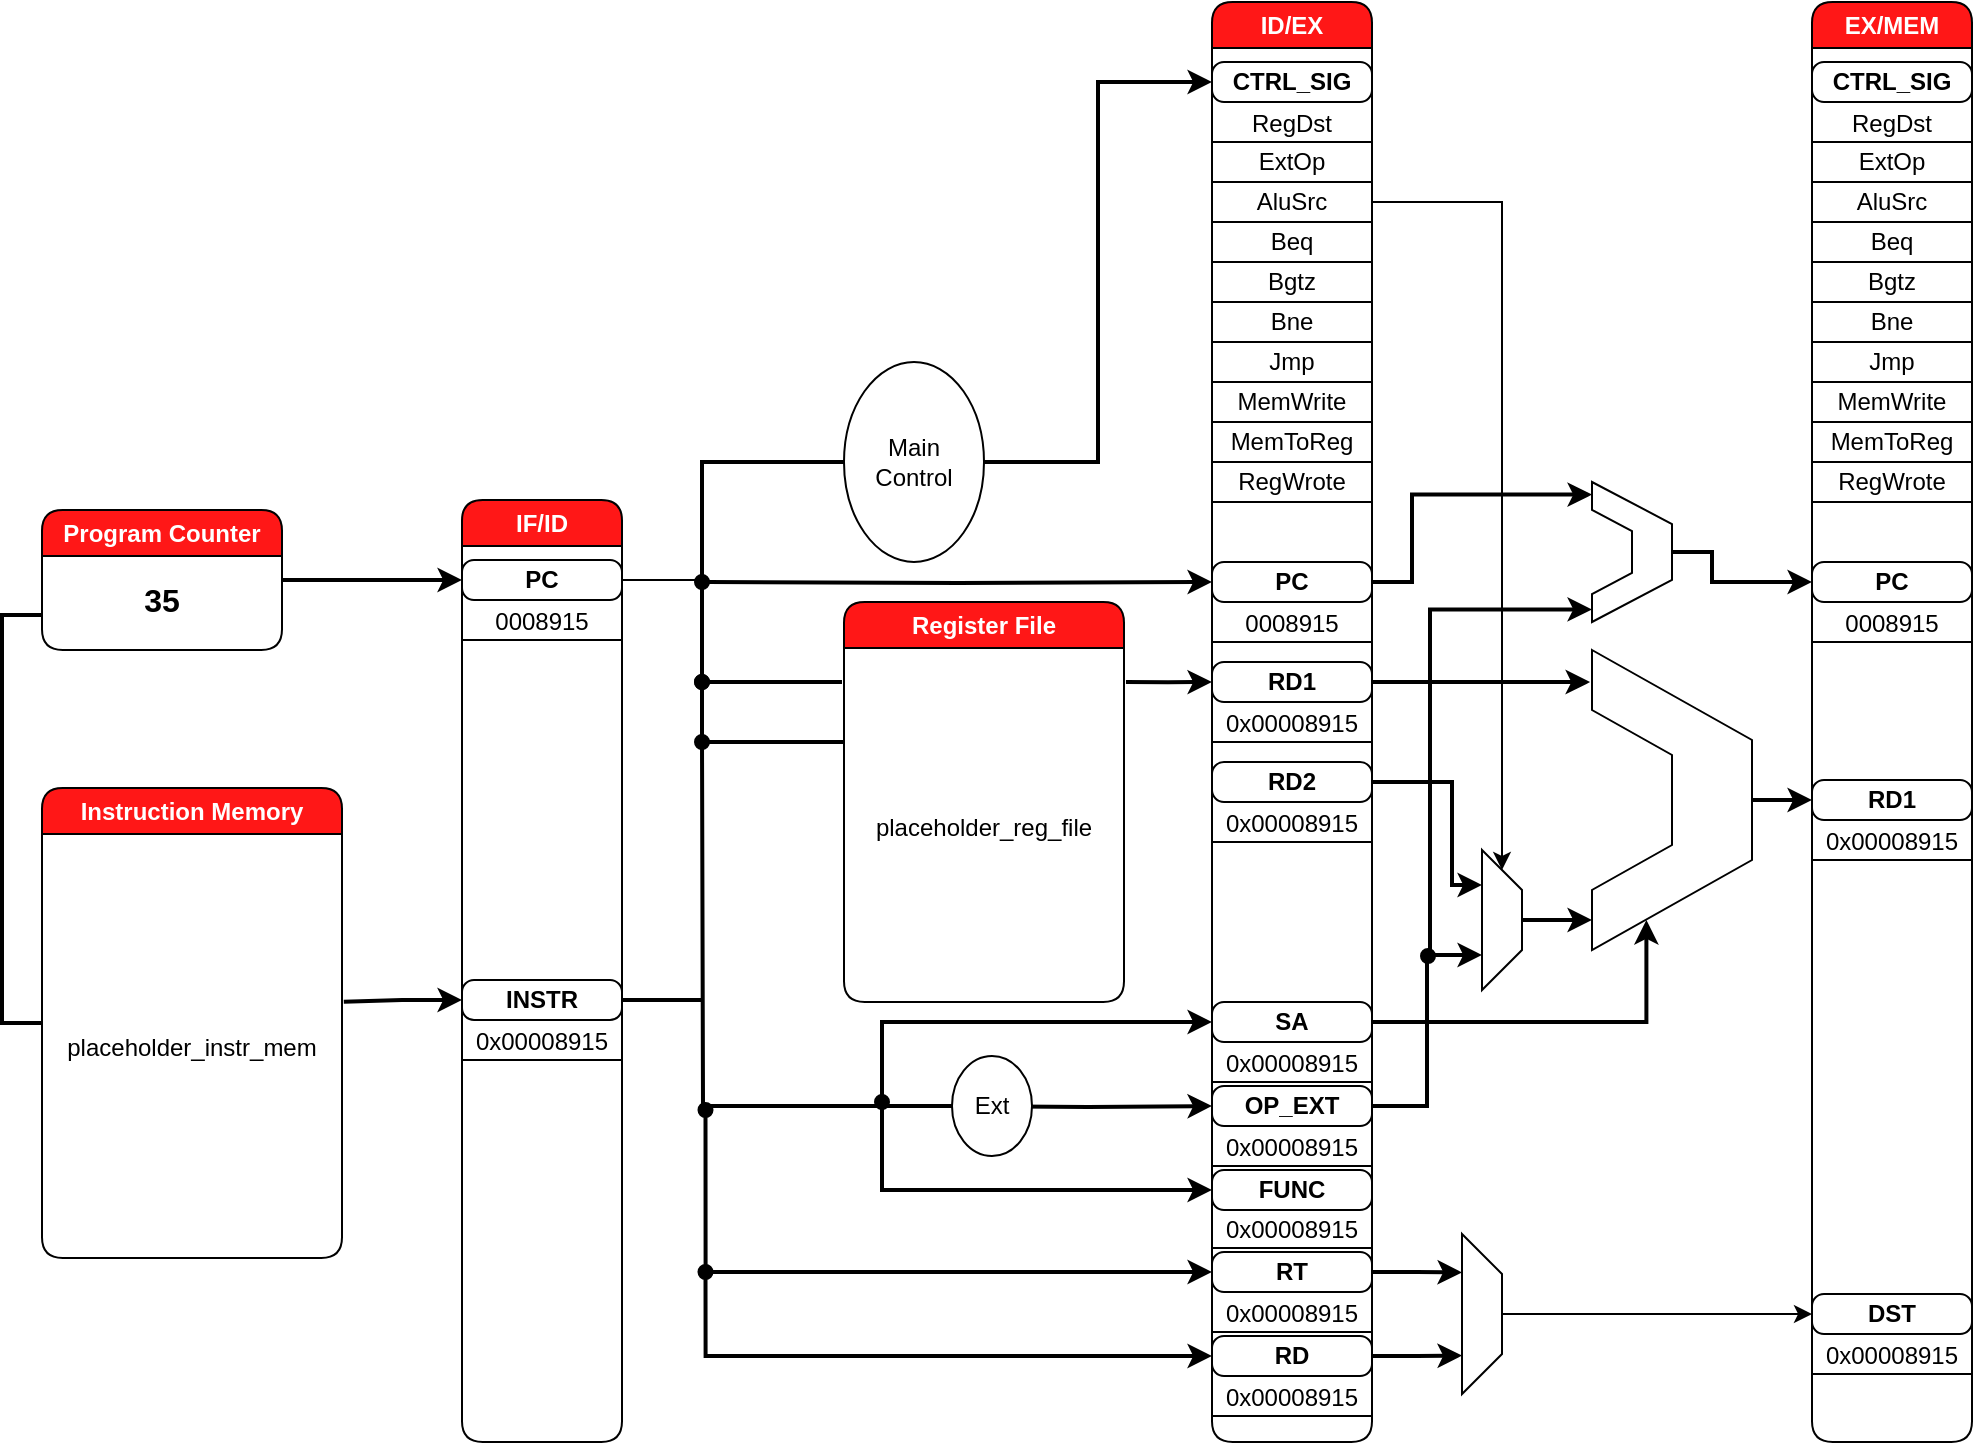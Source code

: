 <mxfile version="24.7.17">
  <diagram name="Page-1" id="kgUyGNkdVzjtBEyI5HbM">
    <mxGraphModel dx="2284" dy="1944" grid="1" gridSize="10" guides="1" tooltips="1" connect="1" arrows="1" fold="1" page="1" pageScale="1" pageWidth="850" pageHeight="1100" math="0" shadow="0">
      <root>
        <mxCell id="0" />
        <mxCell id="1" parent="0" />
        <mxCell id="fya-JSUQ_MmqU_CgoYYm-9" value="&lt;font color=&quot;#ffffff&quot;&gt;Instruction Memory&lt;/font&gt;" style="swimlane;whiteSpace=wrap;html=1;rounded=1;strokeColor=default;align=center;verticalAlign=middle;fontFamily=Helvetica;fontSize=12;fontColor=default;fillColor=#FF1717;absoluteArcSize=0;swimlaneFillColor=default;" parent="1" vertex="1">
          <mxGeometry x="-30" y="193" width="150" height="235" as="geometry" />
        </mxCell>
        <mxCell id="1W33FOhmNmDA0zy-Gag4-36" value="placeholder_instr_mem" style="text;html=1;align=center;verticalAlign=middle;whiteSpace=wrap;rounded=0;" vertex="1" parent="fya-JSUQ_MmqU_CgoYYm-9">
          <mxGeometry y="27.5" width="150" height="205" as="geometry" />
        </mxCell>
        <mxCell id="fya-JSUQ_MmqU_CgoYYm-11" style="edgeStyle=orthogonalEdgeStyle;rounded=0;orthogonalLoop=1;jettySize=auto;html=1;exitX=0;exitY=0.75;exitDx=0;exitDy=0;entryX=0;entryY=0.5;entryDx=0;entryDy=0;fontFamily=Helvetica;fontSize=12;fontColor=default;endArrow=none;endFill=0;strokeWidth=2;" parent="1" source="fya-JSUQ_MmqU_CgoYYm-10" target="fya-JSUQ_MmqU_CgoYYm-9" edge="1">
          <mxGeometry relative="1" as="geometry" />
        </mxCell>
        <mxCell id="1W33FOhmNmDA0zy-Gag4-61" style="edgeStyle=orthogonalEdgeStyle;rounded=0;orthogonalLoop=1;jettySize=auto;html=1;exitX=1;exitY=0.5;exitDx=0;exitDy=0;strokeWidth=2;" edge="1" parent="1" source="fya-JSUQ_MmqU_CgoYYm-10" target="1W33FOhmNmDA0zy-Gag4-58">
          <mxGeometry relative="1" as="geometry" />
        </mxCell>
        <mxCell id="fya-JSUQ_MmqU_CgoYYm-10" value="&lt;font color=&quot;#ffffff&quot;&gt;Program Counter&lt;/font&gt;" style="swimlane;whiteSpace=wrap;html=1;rounded=1;strokeColor=default;align=center;verticalAlign=middle;fontFamily=Helvetica;fontSize=12;fontColor=default;fillColor=#FF1717;absoluteArcSize=0;swimlaneFillColor=default;" parent="1" vertex="1">
          <mxGeometry x="-30" y="54" width="120" height="70" as="geometry" />
        </mxCell>
        <object label="%pcValue%" pcValue="35" placeholders="1" id="fya-JSUQ_MmqU_CgoYYm-12">
          <mxCell style="text;html=1;align=center;verticalAlign=middle;whiteSpace=wrap;rounded=0;fontFamily=Helvetica;fontSize=16;fontColor=default;fontStyle=1" parent="fya-JSUQ_MmqU_CgoYYm-10" vertex="1">
            <mxGeometry x="30" y="30" width="60" height="30" as="geometry" />
          </mxCell>
        </object>
        <mxCell id="1W33FOhmNmDA0zy-Gag4-19" style="edgeStyle=orthogonalEdgeStyle;rounded=0;orthogonalLoop=1;jettySize=auto;html=1;exitX=1.007;exitY=0.086;exitDx=0;exitDy=0;exitPerimeter=0;strokeWidth=2;entryX=0;entryY=0.5;entryDx=0;entryDy=0;" edge="1" parent="1" source="1W33FOhmNmDA0zy-Gag4-40" target="1W33FOhmNmDA0zy-Gag4-68">
          <mxGeometry relative="1" as="geometry">
            <mxPoint x="476" y="140" as="sourcePoint" />
            <mxPoint x="545" y="140" as="targetPoint" />
          </mxGeometry>
        </mxCell>
        <mxCell id="fya-JSUQ_MmqU_CgoYYm-27" value="&lt;font color=&quot;#ffffff&quot;&gt;Register File&lt;/font&gt;" style="swimlane;whiteSpace=wrap;html=1;rounded=1;strokeColor=default;align=center;verticalAlign=middle;fontFamily=Helvetica;fontSize=12;fontColor=default;fillColor=#FF1717;absoluteArcSize=0;swimlaneFillColor=default;points=[[0,0,0,0,0],[0,0.18,0,0,0],[0,0.35,0,0,0],[0,0.5,0,0,0],[0,0.75,0,0,0],[0,1,0,0,0],[0.25,0,0,0,0],[0.25,1,0,0,0],[0.5,0,0,0,0],[0.5,1,0,0,0],[0.75,0,0,0,0],[0.75,1,0,0,0],[0.98,0.35,0,0,0],[1,0,0,0,0],[1,0.2,0,0,0],[1,0.75,0,0,0],[1,1,0,0,0]];" parent="1" vertex="1">
          <mxGeometry x="371" y="100" width="140" height="200" as="geometry">
            <mxRectangle x="370" y="170" width="70" height="30" as="alternateBounds" />
          </mxGeometry>
        </mxCell>
        <mxCell id="1W33FOhmNmDA0zy-Gag4-40" value="placeholder_reg_file" style="text;html=1;align=center;verticalAlign=middle;whiteSpace=wrap;rounded=0;" vertex="1" parent="fya-JSUQ_MmqU_CgoYYm-27">
          <mxGeometry y="25" width="140" height="175" as="geometry" />
        </mxCell>
        <mxCell id="1W33FOhmNmDA0zy-Gag4-4" value="" style="endArrow=oval;html=1;rounded=0;edgeStyle=orthogonalEdgeStyle;endFill=1;exitX=0;exitY=0.35;exitDx=0;exitDy=0;exitPerimeter=0;strokeWidth=2;" edge="1" parent="1" source="fya-JSUQ_MmqU_CgoYYm-27">
          <mxGeometry width="50" height="50" relative="1" as="geometry">
            <mxPoint x="330" y="180" as="sourcePoint" />
            <mxPoint x="300" y="140" as="targetPoint" />
            <Array as="points">
              <mxPoint x="370" y="170" />
              <mxPoint x="300" y="170" />
            </Array>
          </mxGeometry>
        </mxCell>
        <mxCell id="1W33FOhmNmDA0zy-Gag4-105" style="edgeStyle=orthogonalEdgeStyle;rounded=0;orthogonalLoop=1;jettySize=auto;html=1;exitX=1;exitY=0.5;exitDx=0;exitDy=0;entryX=0;entryY=0.5;entryDx=0;entryDy=0;strokeWidth=2;" edge="1" parent="1" source="1W33FOhmNmDA0zy-Gag4-5" target="1W33FOhmNmDA0zy-Gag4-94">
          <mxGeometry relative="1" as="geometry" />
        </mxCell>
        <mxCell id="1W33FOhmNmDA0zy-Gag4-5" value="Main&lt;div&gt;Control&lt;/div&gt;" style="ellipse;whiteSpace=wrap;html=1;" vertex="1" parent="1">
          <mxGeometry x="371" y="-20" width="70" height="100" as="geometry" />
        </mxCell>
        <mxCell id="1W33FOhmNmDA0zy-Gag4-6" value="" style="endArrow=oval;html=1;rounded=0;edgeStyle=orthogonalEdgeStyle;exitX=0;exitY=0.5;exitDx=0;exitDy=0;endFill=1;strokeWidth=2;" edge="1" parent="1" source="1W33FOhmNmDA0zy-Gag4-5">
          <mxGeometry width="50" height="50" relative="1" as="geometry">
            <mxPoint x="400" y="100" as="sourcePoint" />
            <mxPoint x="300" y="140" as="targetPoint" />
            <Array as="points">
              <mxPoint x="300" y="30" />
            </Array>
          </mxGeometry>
        </mxCell>
        <mxCell id="1W33FOhmNmDA0zy-Gag4-12" value="" style="endArrow=none;html=1;rounded=0;strokeWidth=2;" edge="1" parent="1">
          <mxGeometry width="50" height="50" relative="1" as="geometry">
            <mxPoint x="300" y="140" as="sourcePoint" />
            <mxPoint x="370" y="140" as="targetPoint" />
          </mxGeometry>
        </mxCell>
        <mxCell id="1W33FOhmNmDA0zy-Gag4-13" style="edgeStyle=orthogonalEdgeStyle;rounded=0;orthogonalLoop=1;jettySize=auto;html=1;entryX=0;entryY=0.5;entryDx=0;entryDy=0;startArrow=oval;startFill=1;strokeWidth=2;" edge="1" parent="1" target="1W33FOhmNmDA0zy-Gag4-71">
          <mxGeometry relative="1" as="geometry">
            <mxPoint x="300" y="90" as="sourcePoint" />
            <mxPoint x="580" y="90" as="targetPoint" />
          </mxGeometry>
        </mxCell>
        <mxCell id="1W33FOhmNmDA0zy-Gag4-24" style="edgeStyle=orthogonalEdgeStyle;rounded=0;orthogonalLoop=1;jettySize=auto;html=1;exitX=1;exitY=0.5;exitDx=0;exitDy=0;strokeWidth=2;entryX=0;entryY=0.5;entryDx=0;entryDy=0;" edge="1" parent="1" target="1W33FOhmNmDA0zy-Gag4-80">
          <mxGeometry relative="1" as="geometry">
            <mxPoint x="430" y="352" as="sourcePoint" />
            <mxPoint x="545" y="355" as="targetPoint" />
          </mxGeometry>
        </mxCell>
        <mxCell id="1W33FOhmNmDA0zy-Gag4-21" value="Ext" style="ellipse;whiteSpace=wrap;html=1;" vertex="1" parent="1">
          <mxGeometry x="425" y="327" width="40" height="50" as="geometry" />
        </mxCell>
        <mxCell id="1W33FOhmNmDA0zy-Gag4-25" value="" style="endArrow=oval;html=1;rounded=0;edgeStyle=orthogonalEdgeStyle;exitX=0;exitY=0.5;exitDx=0;exitDy=0;endFill=1;strokeWidth=2;" edge="1" parent="1" source="1W33FOhmNmDA0zy-Gag4-21">
          <mxGeometry width="50" height="50" relative="1" as="geometry">
            <mxPoint x="300" y="355" as="sourcePoint" />
            <mxPoint x="300" y="170" as="targetPoint" />
          </mxGeometry>
        </mxCell>
        <mxCell id="1W33FOhmNmDA0zy-Gag4-27" value="" style="endArrow=none;html=1;rounded=0;edgeStyle=orthogonalEdgeStyle;endFill=0;startArrow=classic;startFill=1;strokeWidth=2;exitX=0;exitY=0.5;exitDx=0;exitDy=0;" edge="1" parent="1" source="1W33FOhmNmDA0zy-Gag4-77">
          <mxGeometry width="50" height="50" relative="1" as="geometry">
            <mxPoint x="580" y="319" as="sourcePoint" />
            <mxPoint x="390" y="350" as="targetPoint" />
            <Array as="points">
              <mxPoint x="390" y="310" />
            </Array>
          </mxGeometry>
        </mxCell>
        <mxCell id="1W33FOhmNmDA0zy-Gag4-29" value="" style="endArrow=oval;html=1;rounded=0;edgeStyle=orthogonalEdgeStyle;endFill=1;startArrow=classic;startFill=1;strokeWidth=2;exitX=0;exitY=0.5;exitDx=0;exitDy=0;" edge="1" parent="1" source="1W33FOhmNmDA0zy-Gag4-83">
          <mxGeometry width="50" height="50" relative="1" as="geometry">
            <mxPoint x="580" y="389" as="sourcePoint" />
            <mxPoint x="390" y="350" as="targetPoint" />
            <Array as="points">
              <mxPoint x="390" y="394" />
            </Array>
          </mxGeometry>
        </mxCell>
        <mxCell id="1W33FOhmNmDA0zy-Gag4-34" value="" style="endArrow=oval;html=1;rounded=0;edgeStyle=orthogonalEdgeStyle;endFill=1;strokeWidth=2;exitX=0;exitY=0.5;exitDx=0;exitDy=0;startArrow=classic;startFill=1;" edge="1" parent="1" source="1W33FOhmNmDA0zy-Gag4-87">
          <mxGeometry width="50" height="50" relative="1" as="geometry">
            <mxPoint x="580.25" y="409" as="sourcePoint" />
            <mxPoint x="301.75" y="354" as="targetPoint" />
            <Array as="points">
              <mxPoint x="302" y="435" />
            </Array>
          </mxGeometry>
        </mxCell>
        <mxCell id="1W33FOhmNmDA0zy-Gag4-44" value="&lt;font color=&quot;#ffffff&quot;&gt;IF/ID&lt;/font&gt;" style="swimlane;whiteSpace=wrap;html=1;rounded=1;strokeColor=default;align=center;verticalAlign=middle;fontFamily=Helvetica;fontSize=12;fontColor=default;fillColor=#FF1717;absoluteArcSize=0;swimlaneFillColor=default;" vertex="1" parent="1">
          <mxGeometry x="180" y="49" width="80" height="471" as="geometry">
            <mxRectangle x="370" y="170" width="70" height="30" as="alternateBounds" />
          </mxGeometry>
        </mxCell>
        <mxCell id="1W33FOhmNmDA0zy-Gag4-49" value="" style="group" vertex="1" connectable="0" parent="1W33FOhmNmDA0zy-Gag4-44">
          <mxGeometry y="240" width="80" height="40" as="geometry" />
        </mxCell>
        <mxCell id="1W33FOhmNmDA0zy-Gag4-48" value="0x00008915" style="rounded=0;whiteSpace=wrap;html=1;verticalAlign=bottom;" vertex="1" parent="1W33FOhmNmDA0zy-Gag4-49">
          <mxGeometry y="10" width="80" height="30" as="geometry" />
        </mxCell>
        <mxCell id="1W33FOhmNmDA0zy-Gag4-63" style="edgeStyle=orthogonalEdgeStyle;rounded=0;orthogonalLoop=1;jettySize=auto;html=1;exitX=1;exitY=0.5;exitDx=0;exitDy=0;endArrow=none;endFill=0;strokeWidth=2;" edge="1" parent="1W33FOhmNmDA0zy-Gag4-49" source="1W33FOhmNmDA0zy-Gag4-47">
          <mxGeometry relative="1" as="geometry">
            <mxPoint x="120" y="10" as="targetPoint" />
          </mxGeometry>
        </mxCell>
        <mxCell id="1W33FOhmNmDA0zy-Gag4-47" value="&lt;b&gt;INSTR&lt;/b&gt;" style="rounded=1;whiteSpace=wrap;html=1;arcSize=30;" vertex="1" parent="1W33FOhmNmDA0zy-Gag4-49">
          <mxGeometry width="80" height="20" as="geometry" />
        </mxCell>
        <mxCell id="1W33FOhmNmDA0zy-Gag4-56" value="" style="group" vertex="1" connectable="0" parent="1W33FOhmNmDA0zy-Gag4-44">
          <mxGeometry y="30" width="80" height="40" as="geometry" />
        </mxCell>
        <mxCell id="1W33FOhmNmDA0zy-Gag4-57" value="0008915" style="rounded=0;whiteSpace=wrap;html=1;verticalAlign=bottom;" vertex="1" parent="1W33FOhmNmDA0zy-Gag4-56">
          <mxGeometry y="10" width="80" height="30" as="geometry" />
        </mxCell>
        <mxCell id="1W33FOhmNmDA0zy-Gag4-64" style="edgeStyle=orthogonalEdgeStyle;rounded=0;orthogonalLoop=1;jettySize=auto;html=1;exitX=1;exitY=0.5;exitDx=0;exitDy=0;endArrow=none;endFill=0;" edge="1" parent="1W33FOhmNmDA0zy-Gag4-56" source="1W33FOhmNmDA0zy-Gag4-58">
          <mxGeometry relative="1" as="geometry">
            <mxPoint x="120" y="10" as="targetPoint" />
          </mxGeometry>
        </mxCell>
        <mxCell id="1W33FOhmNmDA0zy-Gag4-58" value="&lt;b&gt;PC&lt;/b&gt;" style="rounded=1;whiteSpace=wrap;html=1;arcSize=30;" vertex="1" parent="1W33FOhmNmDA0zy-Gag4-56">
          <mxGeometry width="80" height="20" as="geometry" />
        </mxCell>
        <mxCell id="1W33FOhmNmDA0zy-Gag4-62" style="edgeStyle=orthogonalEdgeStyle;rounded=0;orthogonalLoop=1;jettySize=auto;html=1;exitX=0;exitY=0.5;exitDx=0;exitDy=0;entryX=1.006;entryY=0.387;entryDx=0;entryDy=0;entryPerimeter=0;startArrow=classic;startFill=1;endArrow=none;endFill=0;strokeWidth=2;" edge="1" parent="1" source="1W33FOhmNmDA0zy-Gag4-47" target="1W33FOhmNmDA0zy-Gag4-36">
          <mxGeometry relative="1" as="geometry" />
        </mxCell>
        <mxCell id="1W33FOhmNmDA0zy-Gag4-65" value="&lt;font color=&quot;#ffffff&quot;&gt;ID/EX&lt;/font&gt;" style="swimlane;whiteSpace=wrap;html=1;rounded=1;strokeColor=default;align=center;verticalAlign=middle;fontFamily=Helvetica;fontSize=12;fontColor=default;fillColor=#FF1717;absoluteArcSize=0;swimlaneFillColor=default;" vertex="1" parent="1">
          <mxGeometry x="555" y="-200" width="80" height="720" as="geometry">
            <mxRectangle x="370" y="170" width="70" height="30" as="alternateBounds" />
          </mxGeometry>
        </mxCell>
        <mxCell id="1W33FOhmNmDA0zy-Gag4-66" value="" style="group;" vertex="1" connectable="0" parent="1W33FOhmNmDA0zy-Gag4-65">
          <mxGeometry y="330" width="80" height="40" as="geometry" />
        </mxCell>
        <mxCell id="1W33FOhmNmDA0zy-Gag4-67" value="0x00008915" style="rounded=0;whiteSpace=wrap;html=1;verticalAlign=bottom;" vertex="1" parent="1W33FOhmNmDA0zy-Gag4-66">
          <mxGeometry y="10" width="80" height="30" as="geometry" />
        </mxCell>
        <mxCell id="1W33FOhmNmDA0zy-Gag4-68" value="&lt;b&gt;RD1&lt;/b&gt;" style="rounded=1;whiteSpace=wrap;html=1;arcSize=30;" vertex="1" parent="1W33FOhmNmDA0zy-Gag4-66">
          <mxGeometry width="80" height="20" as="geometry" />
        </mxCell>
        <mxCell id="1W33FOhmNmDA0zy-Gag4-69" value="" style="group;" vertex="1" connectable="0" parent="1W33FOhmNmDA0zy-Gag4-65">
          <mxGeometry y="280" width="80" height="40" as="geometry" />
        </mxCell>
        <mxCell id="1W33FOhmNmDA0zy-Gag4-70" value="0008915" style="rounded=0;whiteSpace=wrap;html=1;verticalAlign=bottom;" vertex="1" parent="1W33FOhmNmDA0zy-Gag4-69">
          <mxGeometry y="10" width="80" height="30" as="geometry" />
        </mxCell>
        <mxCell id="1W33FOhmNmDA0zy-Gag4-71" value="&lt;b&gt;PC&lt;/b&gt;" style="rounded=1;whiteSpace=wrap;html=1;arcSize=30;" vertex="1" parent="1W33FOhmNmDA0zy-Gag4-69">
          <mxGeometry width="80" height="20" as="geometry" />
        </mxCell>
        <mxCell id="1W33FOhmNmDA0zy-Gag4-72" value="" style="group;" vertex="1" connectable="0" parent="1W33FOhmNmDA0zy-Gag4-65">
          <mxGeometry y="380" width="80" height="40" as="geometry" />
        </mxCell>
        <mxCell id="1W33FOhmNmDA0zy-Gag4-73" value="0x00008915" style="rounded=0;whiteSpace=wrap;html=1;verticalAlign=bottom;" vertex="1" parent="1W33FOhmNmDA0zy-Gag4-72">
          <mxGeometry y="10" width="80" height="30" as="geometry" />
        </mxCell>
        <mxCell id="1W33FOhmNmDA0zy-Gag4-74" value="&lt;b&gt;RD2&lt;/b&gt;" style="rounded=1;whiteSpace=wrap;html=1;arcSize=30;" vertex="1" parent="1W33FOhmNmDA0zy-Gag4-72">
          <mxGeometry width="80" height="20" as="geometry" />
        </mxCell>
        <mxCell id="1W33FOhmNmDA0zy-Gag4-75" value="" style="group;" vertex="1" connectable="0" parent="1W33FOhmNmDA0zy-Gag4-65">
          <mxGeometry y="500" width="80" height="40" as="geometry" />
        </mxCell>
        <mxCell id="1W33FOhmNmDA0zy-Gag4-76" value="0x00008915" style="rounded=0;whiteSpace=wrap;html=1;verticalAlign=bottom;" vertex="1" parent="1W33FOhmNmDA0zy-Gag4-75">
          <mxGeometry y="10" width="80" height="30" as="geometry" />
        </mxCell>
        <mxCell id="1W33FOhmNmDA0zy-Gag4-77" value="&lt;b&gt;SA&lt;/b&gt;" style="rounded=1;whiteSpace=wrap;html=1;arcSize=30;" vertex="1" parent="1W33FOhmNmDA0zy-Gag4-75">
          <mxGeometry width="80" height="20" as="geometry" />
        </mxCell>
        <mxCell id="1W33FOhmNmDA0zy-Gag4-78" value="" style="group;" vertex="1" connectable="0" parent="1W33FOhmNmDA0zy-Gag4-65">
          <mxGeometry y="542" width="80" height="40" as="geometry" />
        </mxCell>
        <mxCell id="1W33FOhmNmDA0zy-Gag4-79" value="0x00008915" style="rounded=0;whiteSpace=wrap;html=1;verticalAlign=bottom;" vertex="1" parent="1W33FOhmNmDA0zy-Gag4-78">
          <mxGeometry y="10" width="80" height="30" as="geometry" />
        </mxCell>
        <mxCell id="1W33FOhmNmDA0zy-Gag4-80" value="&lt;b&gt;OP_EXT&lt;/b&gt;" style="rounded=1;whiteSpace=wrap;html=1;arcSize=30;" vertex="1" parent="1W33FOhmNmDA0zy-Gag4-78">
          <mxGeometry width="80" height="20" as="geometry" />
        </mxCell>
        <mxCell id="1W33FOhmNmDA0zy-Gag4-81" value="" style="group;" vertex="1" connectable="0" parent="1W33FOhmNmDA0zy-Gag4-65">
          <mxGeometry y="583" width="80" height="40" as="geometry" />
        </mxCell>
        <mxCell id="1W33FOhmNmDA0zy-Gag4-82" value="0x00008915" style="rounded=0;whiteSpace=wrap;html=1;verticalAlign=bottom;" vertex="1" parent="1W33FOhmNmDA0zy-Gag4-81">
          <mxGeometry y="10" width="80" height="30" as="geometry" />
        </mxCell>
        <mxCell id="1W33FOhmNmDA0zy-Gag4-83" value="&lt;b&gt;FUNC&lt;/b&gt;" style="rounded=1;whiteSpace=wrap;html=1;arcSize=30;" vertex="1" parent="1W33FOhmNmDA0zy-Gag4-81">
          <mxGeometry y="1" width="80" height="20" as="geometry" />
        </mxCell>
        <mxCell id="1W33FOhmNmDA0zy-Gag4-85" value="" style="group;" vertex="1" connectable="0" parent="1W33FOhmNmDA0zy-Gag4-65">
          <mxGeometry y="625" width="80" height="40" as="geometry" />
        </mxCell>
        <mxCell id="1W33FOhmNmDA0zy-Gag4-86" value="0x00008915" style="rounded=0;whiteSpace=wrap;html=1;verticalAlign=bottom;" vertex="1" parent="1W33FOhmNmDA0zy-Gag4-85">
          <mxGeometry y="10" width="80" height="30" as="geometry" />
        </mxCell>
        <mxCell id="1W33FOhmNmDA0zy-Gag4-87" value="&lt;b&gt;RT&lt;/b&gt;" style="rounded=1;whiteSpace=wrap;html=1;arcSize=30;" vertex="1" parent="1W33FOhmNmDA0zy-Gag4-85">
          <mxGeometry width="80" height="20" as="geometry" />
        </mxCell>
        <mxCell id="1W33FOhmNmDA0zy-Gag4-89" value="" style="group;" vertex="1" connectable="0" parent="1W33FOhmNmDA0zy-Gag4-65">
          <mxGeometry y="667" width="80" height="40" as="geometry" />
        </mxCell>
        <mxCell id="1W33FOhmNmDA0zy-Gag4-90" value="0x00008915" style="rounded=0;whiteSpace=wrap;html=1;verticalAlign=bottom;" vertex="1" parent="1W33FOhmNmDA0zy-Gag4-89">
          <mxGeometry y="10" width="80" height="30" as="geometry" />
        </mxCell>
        <mxCell id="1W33FOhmNmDA0zy-Gag4-91" value="&lt;b&gt;RD&lt;/b&gt;" style="rounded=1;whiteSpace=wrap;html=1;arcSize=30;" vertex="1" parent="1W33FOhmNmDA0zy-Gag4-89">
          <mxGeometry width="80" height="20" as="geometry" />
        </mxCell>
        <mxCell id="1W33FOhmNmDA0zy-Gag4-104" value="" style="group" vertex="1" connectable="0" parent="1W33FOhmNmDA0zy-Gag4-65">
          <mxGeometry y="30" width="80" height="220" as="geometry" />
        </mxCell>
        <mxCell id="1W33FOhmNmDA0zy-Gag4-92" value="" style="group;" vertex="1" connectable="0" parent="1W33FOhmNmDA0zy-Gag4-104">
          <mxGeometry width="80" height="40" as="geometry" />
        </mxCell>
        <mxCell id="1W33FOhmNmDA0zy-Gag4-93" value="RegDst" style="rounded=0;whiteSpace=wrap;html=1;verticalAlign=bottom;" vertex="1" parent="1W33FOhmNmDA0zy-Gag4-92">
          <mxGeometry y="10" width="80" height="30" as="geometry" />
        </mxCell>
        <mxCell id="1W33FOhmNmDA0zy-Gag4-94" value="&lt;b&gt;CTRL_SIG&lt;/b&gt;" style="rounded=1;whiteSpace=wrap;html=1;arcSize=30;" vertex="1" parent="1W33FOhmNmDA0zy-Gag4-92">
          <mxGeometry width="80" height="20" as="geometry" />
        </mxCell>
        <mxCell id="1W33FOhmNmDA0zy-Gag4-95" value="ExtOp" style="rounded=0;whiteSpace=wrap;html=1;" vertex="1" parent="1W33FOhmNmDA0zy-Gag4-104">
          <mxGeometry y="40" width="80" height="20" as="geometry" />
        </mxCell>
        <mxCell id="1W33FOhmNmDA0zy-Gag4-96" value="AluSrc" style="rounded=0;whiteSpace=wrap;html=1;" vertex="1" parent="1W33FOhmNmDA0zy-Gag4-104">
          <mxGeometry y="60" width="80" height="20" as="geometry" />
        </mxCell>
        <mxCell id="1W33FOhmNmDA0zy-Gag4-97" value="Beq" style="rounded=0;whiteSpace=wrap;html=1;" vertex="1" parent="1W33FOhmNmDA0zy-Gag4-104">
          <mxGeometry y="80" width="80" height="20" as="geometry" />
        </mxCell>
        <mxCell id="1W33FOhmNmDA0zy-Gag4-98" value="Bgtz" style="rounded=0;whiteSpace=wrap;html=1;" vertex="1" parent="1W33FOhmNmDA0zy-Gag4-104">
          <mxGeometry y="100" width="80" height="20" as="geometry" />
        </mxCell>
        <mxCell id="1W33FOhmNmDA0zy-Gag4-99" value="Bne" style="rounded=0;whiteSpace=wrap;html=1;" vertex="1" parent="1W33FOhmNmDA0zy-Gag4-104">
          <mxGeometry y="120" width="80" height="20" as="geometry" />
        </mxCell>
        <mxCell id="1W33FOhmNmDA0zy-Gag4-100" value="Jmp" style="rounded=0;whiteSpace=wrap;html=1;" vertex="1" parent="1W33FOhmNmDA0zy-Gag4-104">
          <mxGeometry y="140" width="80" height="20" as="geometry" />
        </mxCell>
        <mxCell id="1W33FOhmNmDA0zy-Gag4-101" value="MemWrite" style="rounded=0;whiteSpace=wrap;html=1;" vertex="1" parent="1W33FOhmNmDA0zy-Gag4-104">
          <mxGeometry y="160" width="80" height="20" as="geometry" />
        </mxCell>
        <mxCell id="1W33FOhmNmDA0zy-Gag4-102" value="MemToReg" style="rounded=0;whiteSpace=wrap;html=1;" vertex="1" parent="1W33FOhmNmDA0zy-Gag4-104">
          <mxGeometry y="180" width="80" height="20" as="geometry" />
        </mxCell>
        <mxCell id="1W33FOhmNmDA0zy-Gag4-103" value="RegWrote" style="rounded=0;whiteSpace=wrap;html=1;" vertex="1" parent="1W33FOhmNmDA0zy-Gag4-104">
          <mxGeometry y="200" width="80" height="20" as="geometry" />
        </mxCell>
        <mxCell id="1W33FOhmNmDA0zy-Gag4-88" value="" style="endArrow=oval;html=1;rounded=0;edgeStyle=orthogonalEdgeStyle;endFill=1;strokeWidth=2;startArrow=classic;startFill=1;exitX=0;exitY=0.5;exitDx=0;exitDy=0;" edge="1" parent="1" source="1W33FOhmNmDA0zy-Gag4-91">
          <mxGeometry width="50" height="50" relative="1" as="geometry">
            <mxPoint x="530" y="490" as="sourcePoint" />
            <mxPoint x="301.75" y="435" as="targetPoint" />
            <Array as="points">
              <mxPoint x="302" y="477" />
            </Array>
          </mxGeometry>
        </mxCell>
        <mxCell id="1W33FOhmNmDA0zy-Gag4-162" style="edgeStyle=orthogonalEdgeStyle;rounded=0;orthogonalLoop=1;jettySize=auto;html=1;exitX=1;exitY=0.5;exitDx=0;exitDy=0;exitPerimeter=0;entryX=0;entryY=0.5;entryDx=0;entryDy=0;strokeWidth=2;" edge="1" parent="1" source="1W33FOhmNmDA0zy-Gag4-107" target="1W33FOhmNmDA0zy-Gag4-118">
          <mxGeometry relative="1" as="geometry" />
        </mxCell>
        <mxCell id="1W33FOhmNmDA0zy-Gag4-107" value="" style="shape=stencil(tZXRjoIwEEW/pq+bQsPq6wb1PyqOS2NtSdvV3b93oGCs0I0IJISkc7mHIb1DCcttySsgKS0J25A0TSjFO66vT2tuKyicL164EXwvwSvWGX2Cqzi4liFUCUa4WmVbQr/wmfpieaGVQojQygbKg44wLhR66a+Hta//C1YV8s/gwLRNNtXd68yPbAFqskSnIbPre95OZ6KGvSaL7NQ81ORNJsuxEgsxy/e8OH0b/aMOfVdUO2oDA8JdFlL6AYt9YMXruesJnXzWF/h/moawnVsK9eC+/wxaP5sKWI0FPGWMTvOvx9qz0P+ZTfOzsf7Q/sL+FVLbaHKwHgkPHguDmWs8vcQ2VX+ONIUb);whiteSpace=wrap;html=1;strokeWidth=1;points=[[0,0,0,0,0],[0,0.5,0,0,0],[0,0.9,0,0,0],[0.34,0.9,0,0,0],[0.5,0,0,0,0],[0.71,0.79,0,0,0],[1,0,0,0,0],[1,0.5,0,0,0]];" vertex="1" parent="1">
          <mxGeometry x="745" y="124" width="80" height="150" as="geometry" />
        </mxCell>
        <mxCell id="1W33FOhmNmDA0zy-Gag4-108" value="" style="shape=trapezoid;perimeter=trapezoidPerimeter;whiteSpace=wrap;html=1;fixedSize=1;rotation=90;" vertex="1" parent="1">
          <mxGeometry x="665" y="249" width="70" height="20" as="geometry" />
        </mxCell>
        <mxCell id="1W33FOhmNmDA0zy-Gag4-110" style="edgeStyle=orthogonalEdgeStyle;rounded=0;orthogonalLoop=1;jettySize=auto;html=1;exitX=0.5;exitY=0;exitDx=0;exitDy=0;entryX=0;entryY=0.9;entryDx=0;entryDy=0;entryPerimeter=0;strokeWidth=2;" edge="1" parent="1" source="1W33FOhmNmDA0zy-Gag4-108" target="1W33FOhmNmDA0zy-Gag4-107">
          <mxGeometry relative="1" as="geometry" />
        </mxCell>
        <mxCell id="1W33FOhmNmDA0zy-Gag4-111" style="edgeStyle=orthogonalEdgeStyle;rounded=0;orthogonalLoop=1;jettySize=auto;html=1;exitX=1;exitY=0.5;exitDx=0;exitDy=0;entryX=0.75;entryY=1;entryDx=0;entryDy=0;strokeWidth=2;" edge="1" parent="1" source="1W33FOhmNmDA0zy-Gag4-80" target="1W33FOhmNmDA0zy-Gag4-108">
          <mxGeometry relative="1" as="geometry" />
        </mxCell>
        <mxCell id="1W33FOhmNmDA0zy-Gag4-112" style="edgeStyle=orthogonalEdgeStyle;rounded=0;orthogonalLoop=1;jettySize=auto;html=1;exitX=1;exitY=0.5;exitDx=0;exitDy=0;entryX=0.25;entryY=1;entryDx=0;entryDy=0;strokeWidth=2;" edge="1" parent="1" source="1W33FOhmNmDA0zy-Gag4-74" target="1W33FOhmNmDA0zy-Gag4-108">
          <mxGeometry relative="1" as="geometry">
            <Array as="points">
              <mxPoint x="675" y="190" />
              <mxPoint x="675" y="242" />
            </Array>
          </mxGeometry>
        </mxCell>
        <mxCell id="1W33FOhmNmDA0zy-Gag4-113" style="edgeStyle=orthogonalEdgeStyle;rounded=0;orthogonalLoop=1;jettySize=auto;html=1;exitX=1;exitY=0.5;exitDx=0;exitDy=0;entryX=0.34;entryY=0.9;entryDx=0;entryDy=0;entryPerimeter=0;strokeWidth=2;" edge="1" parent="1" source="1W33FOhmNmDA0zy-Gag4-77" target="1W33FOhmNmDA0zy-Gag4-107">
          <mxGeometry relative="1" as="geometry">
            <mxPoint x="765" y="300" as="targetPoint" />
          </mxGeometry>
        </mxCell>
        <mxCell id="1W33FOhmNmDA0zy-Gag4-114" style="edgeStyle=orthogonalEdgeStyle;rounded=0;orthogonalLoop=1;jettySize=auto;html=1;exitX=1;exitY=0.5;exitDx=0;exitDy=0;entryX=-0.012;entryY=0.107;entryDx=0;entryDy=0;entryPerimeter=0;strokeWidth=2;" edge="1" parent="1" source="1W33FOhmNmDA0zy-Gag4-68" target="1W33FOhmNmDA0zy-Gag4-107">
          <mxGeometry relative="1" as="geometry" />
        </mxCell>
        <mxCell id="1W33FOhmNmDA0zy-Gag4-115" value="&lt;font color=&quot;#ffffff&quot;&gt;EX/MEM&lt;/font&gt;" style="swimlane;whiteSpace=wrap;html=1;rounded=1;strokeColor=default;align=center;verticalAlign=middle;fontFamily=Helvetica;fontSize=12;fontColor=default;fillColor=#FF1717;absoluteArcSize=0;swimlaneFillColor=default;" vertex="1" parent="1">
          <mxGeometry x="855" y="-200" width="80" height="720" as="geometry">
            <mxRectangle x="370" y="170" width="70" height="30" as="alternateBounds" />
          </mxGeometry>
        </mxCell>
        <mxCell id="1W33FOhmNmDA0zy-Gag4-116" value="" style="group;" vertex="1" connectable="0" parent="1W33FOhmNmDA0zy-Gag4-115">
          <mxGeometry y="389" width="80" height="40" as="geometry" />
        </mxCell>
        <mxCell id="1W33FOhmNmDA0zy-Gag4-117" value="0x00008915" style="rounded=0;whiteSpace=wrap;html=1;verticalAlign=bottom;" vertex="1" parent="1W33FOhmNmDA0zy-Gag4-116">
          <mxGeometry y="10" width="80" height="30" as="geometry" />
        </mxCell>
        <mxCell id="1W33FOhmNmDA0zy-Gag4-118" value="&lt;b&gt;RD1&lt;/b&gt;" style="rounded=1;whiteSpace=wrap;html=1;arcSize=30;" vertex="1" parent="1W33FOhmNmDA0zy-Gag4-116">
          <mxGeometry width="80" height="20" as="geometry" />
        </mxCell>
        <mxCell id="1W33FOhmNmDA0zy-Gag4-119" value="" style="group;" vertex="1" connectable="0" parent="1W33FOhmNmDA0zy-Gag4-115">
          <mxGeometry y="280" width="80" height="40" as="geometry" />
        </mxCell>
        <mxCell id="1W33FOhmNmDA0zy-Gag4-120" value="0008915" style="rounded=0;whiteSpace=wrap;html=1;verticalAlign=bottom;" vertex="1" parent="1W33FOhmNmDA0zy-Gag4-119">
          <mxGeometry y="10" width="80" height="30" as="geometry" />
        </mxCell>
        <mxCell id="1W33FOhmNmDA0zy-Gag4-121" value="&lt;b&gt;PC&lt;/b&gt;" style="rounded=1;whiteSpace=wrap;html=1;arcSize=30;" vertex="1" parent="1W33FOhmNmDA0zy-Gag4-119">
          <mxGeometry width="80" height="20" as="geometry" />
        </mxCell>
        <mxCell id="1W33FOhmNmDA0zy-Gag4-137" value="" style="group;" vertex="1" connectable="0" parent="1W33FOhmNmDA0zy-Gag4-115">
          <mxGeometry y="646" width="80" height="40" as="geometry" />
        </mxCell>
        <mxCell id="1W33FOhmNmDA0zy-Gag4-138" value="0x00008915" style="rounded=0;whiteSpace=wrap;html=1;verticalAlign=bottom;" vertex="1" parent="1W33FOhmNmDA0zy-Gag4-137">
          <mxGeometry y="10" width="80" height="30" as="geometry" />
        </mxCell>
        <mxCell id="1W33FOhmNmDA0zy-Gag4-139" value="&lt;b&gt;DST&lt;/b&gt;" style="rounded=1;whiteSpace=wrap;html=1;arcSize=30;" vertex="1" parent="1W33FOhmNmDA0zy-Gag4-137">
          <mxGeometry width="80" height="20" as="geometry" />
        </mxCell>
        <mxCell id="1W33FOhmNmDA0zy-Gag4-140" value="" style="group" vertex="1" connectable="0" parent="1W33FOhmNmDA0zy-Gag4-115">
          <mxGeometry y="30" width="80" height="220" as="geometry" />
        </mxCell>
        <mxCell id="1W33FOhmNmDA0zy-Gag4-141" value="" style="group;" vertex="1" connectable="0" parent="1W33FOhmNmDA0zy-Gag4-140">
          <mxGeometry width="80" height="40" as="geometry" />
        </mxCell>
        <mxCell id="1W33FOhmNmDA0zy-Gag4-142" value="RegDst" style="rounded=0;whiteSpace=wrap;html=1;verticalAlign=bottom;" vertex="1" parent="1W33FOhmNmDA0zy-Gag4-141">
          <mxGeometry y="10" width="80" height="30" as="geometry" />
        </mxCell>
        <mxCell id="1W33FOhmNmDA0zy-Gag4-143" value="&lt;b&gt;CTRL_SIG&lt;/b&gt;" style="rounded=1;whiteSpace=wrap;html=1;arcSize=30;" vertex="1" parent="1W33FOhmNmDA0zy-Gag4-141">
          <mxGeometry width="80" height="20" as="geometry" />
        </mxCell>
        <mxCell id="1W33FOhmNmDA0zy-Gag4-144" value="ExtOp" style="rounded=0;whiteSpace=wrap;html=1;" vertex="1" parent="1W33FOhmNmDA0zy-Gag4-140">
          <mxGeometry y="40" width="80" height="20" as="geometry" />
        </mxCell>
        <mxCell id="1W33FOhmNmDA0zy-Gag4-145" value="AluSrc" style="rounded=0;whiteSpace=wrap;html=1;" vertex="1" parent="1W33FOhmNmDA0zy-Gag4-140">
          <mxGeometry y="60" width="80" height="20" as="geometry" />
        </mxCell>
        <mxCell id="1W33FOhmNmDA0zy-Gag4-146" value="Beq" style="rounded=0;whiteSpace=wrap;html=1;" vertex="1" parent="1W33FOhmNmDA0zy-Gag4-140">
          <mxGeometry y="80" width="80" height="20" as="geometry" />
        </mxCell>
        <mxCell id="1W33FOhmNmDA0zy-Gag4-147" value="Bgtz" style="rounded=0;whiteSpace=wrap;html=1;" vertex="1" parent="1W33FOhmNmDA0zy-Gag4-140">
          <mxGeometry y="100" width="80" height="20" as="geometry" />
        </mxCell>
        <mxCell id="1W33FOhmNmDA0zy-Gag4-148" value="Bne" style="rounded=0;whiteSpace=wrap;html=1;" vertex="1" parent="1W33FOhmNmDA0zy-Gag4-140">
          <mxGeometry y="120" width="80" height="20" as="geometry" />
        </mxCell>
        <mxCell id="1W33FOhmNmDA0zy-Gag4-149" value="Jmp" style="rounded=0;whiteSpace=wrap;html=1;" vertex="1" parent="1W33FOhmNmDA0zy-Gag4-140">
          <mxGeometry y="140" width="80" height="20" as="geometry" />
        </mxCell>
        <mxCell id="1W33FOhmNmDA0zy-Gag4-150" value="MemWrite" style="rounded=0;whiteSpace=wrap;html=1;" vertex="1" parent="1W33FOhmNmDA0zy-Gag4-140">
          <mxGeometry y="160" width="80" height="20" as="geometry" />
        </mxCell>
        <mxCell id="1W33FOhmNmDA0zy-Gag4-151" value="MemToReg" style="rounded=0;whiteSpace=wrap;html=1;" vertex="1" parent="1W33FOhmNmDA0zy-Gag4-140">
          <mxGeometry y="180" width="80" height="20" as="geometry" />
        </mxCell>
        <mxCell id="1W33FOhmNmDA0zy-Gag4-152" value="RegWrote" style="rounded=0;whiteSpace=wrap;html=1;" vertex="1" parent="1W33FOhmNmDA0zy-Gag4-140">
          <mxGeometry y="200" width="80" height="20" as="geometry" />
        </mxCell>
        <mxCell id="1W33FOhmNmDA0zy-Gag4-159" style="edgeStyle=orthogonalEdgeStyle;rounded=0;orthogonalLoop=1;jettySize=auto;html=1;exitX=1;exitY=0.5;exitDx=0;exitDy=0;exitPerimeter=0;entryX=0;entryY=0;entryDx=0;entryDy=0;strokeWidth=2;" edge="1" parent="1" source="1W33FOhmNmDA0zy-Gag4-153" target="1W33FOhmNmDA0zy-Gag4-120">
          <mxGeometry relative="1" as="geometry">
            <Array as="points">
              <mxPoint x="805" y="75" />
              <mxPoint x="805" y="90" />
            </Array>
          </mxGeometry>
        </mxCell>
        <mxCell id="1W33FOhmNmDA0zy-Gag4-153" value="" style="shape=stencil(tZXRjoIwEEW/pq+bQsPq6wb1PyqOS2NtSdvV3b93oGCs0I0IJISkc7mHIb1DCcttySsgKS0J25A0TSjFO66vT2tuKyicL164EXwvwSvWGX2Cqzi4liFUCUa4WmVbQr/wmfpieaGVQojQygbKg44wLhR66a+Hta//C1YV8s/gwLRNNtXd68yPbAFqskSnIbPre95OZ6KGvSaL7NQ81ORNJsuxEgsxy/e8OH0b/aMOfVdUO2oDA8JdFlL6AYt9YMXruesJnXzWF/h/moawnVsK9eC+/wxaP5sKWI0FPGWMTvOvx9qz0P+ZTfOzsf7Q/sL+FVLbaHKwHgkPHguDmWs8vcQ2VX+ONIUb);whiteSpace=wrap;html=1;points=[[0,0.09,0,0,0],[0,0.5,0,0,0],[0,0.91,0,0,0],[0.5,0,0,0,0],[0.5,1,0,0,0],[1,0,0,0,0],[1,0.5,0,0,0],[1,1,0,0,0]];" vertex="1" parent="1">
          <mxGeometry x="745" y="40" width="40" height="70" as="geometry" />
        </mxCell>
        <mxCell id="1W33FOhmNmDA0zy-Gag4-157" style="edgeStyle=orthogonalEdgeStyle;rounded=0;orthogonalLoop=1;jettySize=auto;html=1;exitX=1;exitY=0.5;exitDx=0;exitDy=0;entryX=0;entryY=0.09;entryDx=0;entryDy=0;entryPerimeter=0;strokeWidth=2;" edge="1" parent="1" source="1W33FOhmNmDA0zy-Gag4-71" target="1W33FOhmNmDA0zy-Gag4-153">
          <mxGeometry relative="1" as="geometry">
            <Array as="points">
              <mxPoint x="655" y="90" />
              <mxPoint x="655" y="46" />
            </Array>
          </mxGeometry>
        </mxCell>
        <mxCell id="1W33FOhmNmDA0zy-Gag4-158" value="" style="endArrow=oval;html=1;rounded=0;edgeStyle=orthogonalEdgeStyle;exitX=0;exitY=0.91;exitDx=0;exitDy=0;exitPerimeter=0;endFill=1;startArrow=classic;startFill=1;strokeWidth=2;" edge="1" parent="1" source="1W33FOhmNmDA0zy-Gag4-153">
          <mxGeometry width="50" height="50" relative="1" as="geometry">
            <mxPoint x="746" y="91.7" as="sourcePoint" />
            <mxPoint x="663" y="277" as="targetPoint" />
            <Array as="points">
              <mxPoint x="664" y="104" />
            </Array>
          </mxGeometry>
        </mxCell>
        <mxCell id="1W33FOhmNmDA0zy-Gag4-171" style="edgeStyle=orthogonalEdgeStyle;rounded=0;orthogonalLoop=1;jettySize=auto;html=1;exitX=0.5;exitY=0;exitDx=0;exitDy=0;exitPerimeter=0;entryX=0;entryY=0.5;entryDx=0;entryDy=0;" edge="1" parent="1" source="1W33FOhmNmDA0zy-Gag4-163" target="1W33FOhmNmDA0zy-Gag4-139">
          <mxGeometry relative="1" as="geometry" />
        </mxCell>
        <mxCell id="1W33FOhmNmDA0zy-Gag4-163" value="" style="shape=trapezoid;perimeter=trapezoidPerimeter;whiteSpace=wrap;html=1;fixedSize=1;rotation=90;points=[[0,0,0,0,0],[0,0.25,0,0,0],[0,0.5,0,0,0],[0,0.75,0,0,0],[0,1,0,0,0],[0.24,1,0,0,0],[0.25,0,0,0,0],[0.5,0,0,0,0],[0.5,1,0,0,0],[0.75,0,0,0,0],[0.76,1,0,0,0],[1,0,0,0,0],[1,0.25,0,0,0],[1,0.5,0,0,0],[1,0.75,0,0,0],[1,1,0,0,0]];" vertex="1" parent="1">
          <mxGeometry x="650" y="446" width="80" height="20" as="geometry" />
        </mxCell>
        <mxCell id="1W33FOhmNmDA0zy-Gag4-167" style="edgeStyle=orthogonalEdgeStyle;rounded=0;orthogonalLoop=1;jettySize=auto;html=1;exitX=1;exitY=0.5;exitDx=0;exitDy=0;entryX=0.24;entryY=1;entryDx=0;entryDy=0;entryPerimeter=0;strokeWidth=2;" edge="1" parent="1" source="1W33FOhmNmDA0zy-Gag4-87" target="1W33FOhmNmDA0zy-Gag4-163">
          <mxGeometry relative="1" as="geometry" />
        </mxCell>
        <mxCell id="1W33FOhmNmDA0zy-Gag4-169" style="edgeStyle=orthogonalEdgeStyle;rounded=0;orthogonalLoop=1;jettySize=auto;html=1;exitX=1;exitY=0.5;exitDx=0;exitDy=0;entryX=0.76;entryY=1;entryDx=0;entryDy=0;entryPerimeter=0;strokeWidth=2;" edge="1" parent="1" source="1W33FOhmNmDA0zy-Gag4-91" target="1W33FOhmNmDA0zy-Gag4-163">
          <mxGeometry relative="1" as="geometry" />
        </mxCell>
        <mxCell id="1W33FOhmNmDA0zy-Gag4-170" style="edgeStyle=orthogonalEdgeStyle;rounded=0;orthogonalLoop=1;jettySize=auto;html=1;exitX=1;exitY=0.5;exitDx=0;exitDy=0;entryX=0;entryY=0.5;entryDx=0;entryDy=0;" edge="1" parent="1" source="1W33FOhmNmDA0zy-Gag4-96" target="1W33FOhmNmDA0zy-Gag4-108">
          <mxGeometry relative="1" as="geometry" />
        </mxCell>
      </root>
    </mxGraphModel>
  </diagram>
</mxfile>
